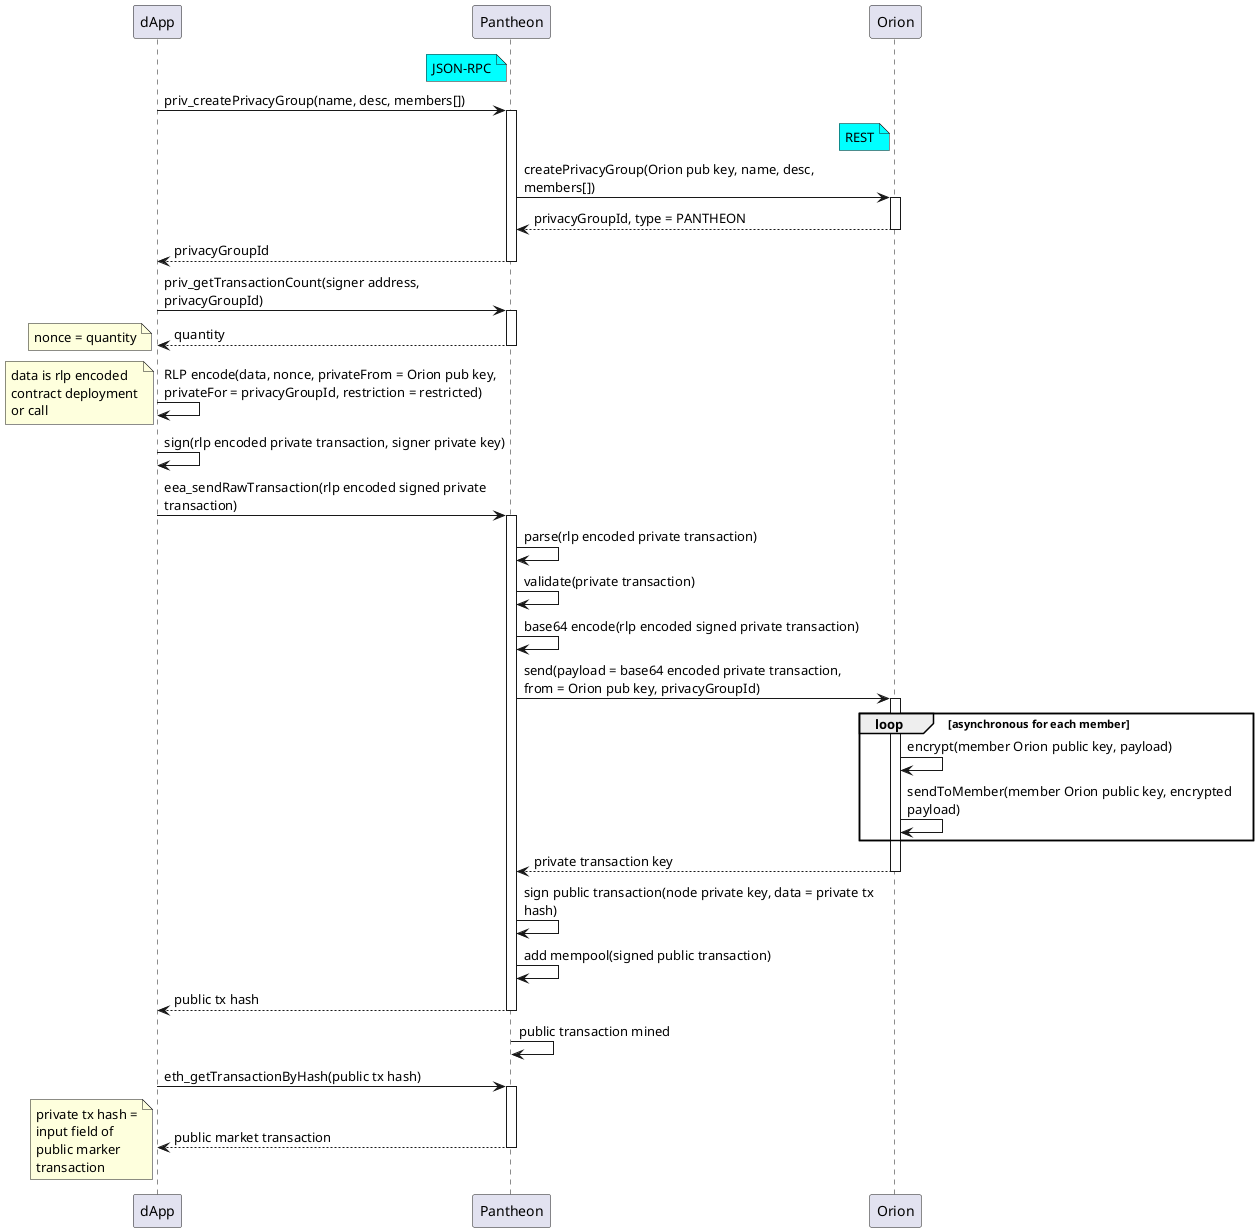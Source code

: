 @startuml
skinparam maxMessageSize 350 

participant dApp
participant Pantheon
participant Orion

note left of Pantheon #aqua: JSON-RPC

' reatePrivacyGroup
dApp -> Pantheon: priv_createPrivacyGroup(name, desc, members[])
activate Pantheon
note left of Orion #aqua: REST
Pantheon -> Orion: createPrivacyGroup(Orion pub key, name, desc, members[])
activate Orion
return privacyGroupId, type = PANTHEON
return privacyGroupId

' getTransactionCount
dApp -> Pantheon: priv_getTransactionCount(signer address, privacyGroupId)
activate Pantheon
return quantity
note left: nonce = quantity

dApp->dApp: RLP encode(data, nonce, privateFrom = Orion pub key, privateFor = privacyGroupId, restriction = restricted)
note left
    data is rlp encoded
    contract deployment
    or call
end note
dApp->dApp: sign(rlp encoded private transaction, signer private key)

' sendRawTransaction
dApp -> Pantheon: eea_sendRawTransaction(rlp encoded signed private transaction)
activate Pantheon
Pantheon -> Pantheon: parse(rlp encoded private transaction)
Pantheon -> Pantheon: validate(private transaction)
Pantheon -> Pantheon: base64 encode(rlp encoded signed private transaction)
Pantheon -> Orion: send(payload = base64 encoded private transaction, from = Orion pub key, privacyGroupId)
activate Orion
loop asynchronous for each member
Orion -> Orion: encrypt(member Orion public key, payload)
Orion -> Orion: sendToMember(member Orion public key, encrypted payload)
end
return private transaction key
Pantheon -> Pantheon: sign public transaction(node private key, data = private tx hash)
Pantheon -> Pantheon: add mempool(signed public transaction)
return public tx hash

Pantheon -> Pantheon: public transaction mined

' getTransactionByHash
dApp -> Pantheon: eth_getTransactionByHash(public tx hash)
activate Pantheon
return public market transaction
note left
    private tx hash =
    input field of
    public marker
    transaction
end note

@enduml